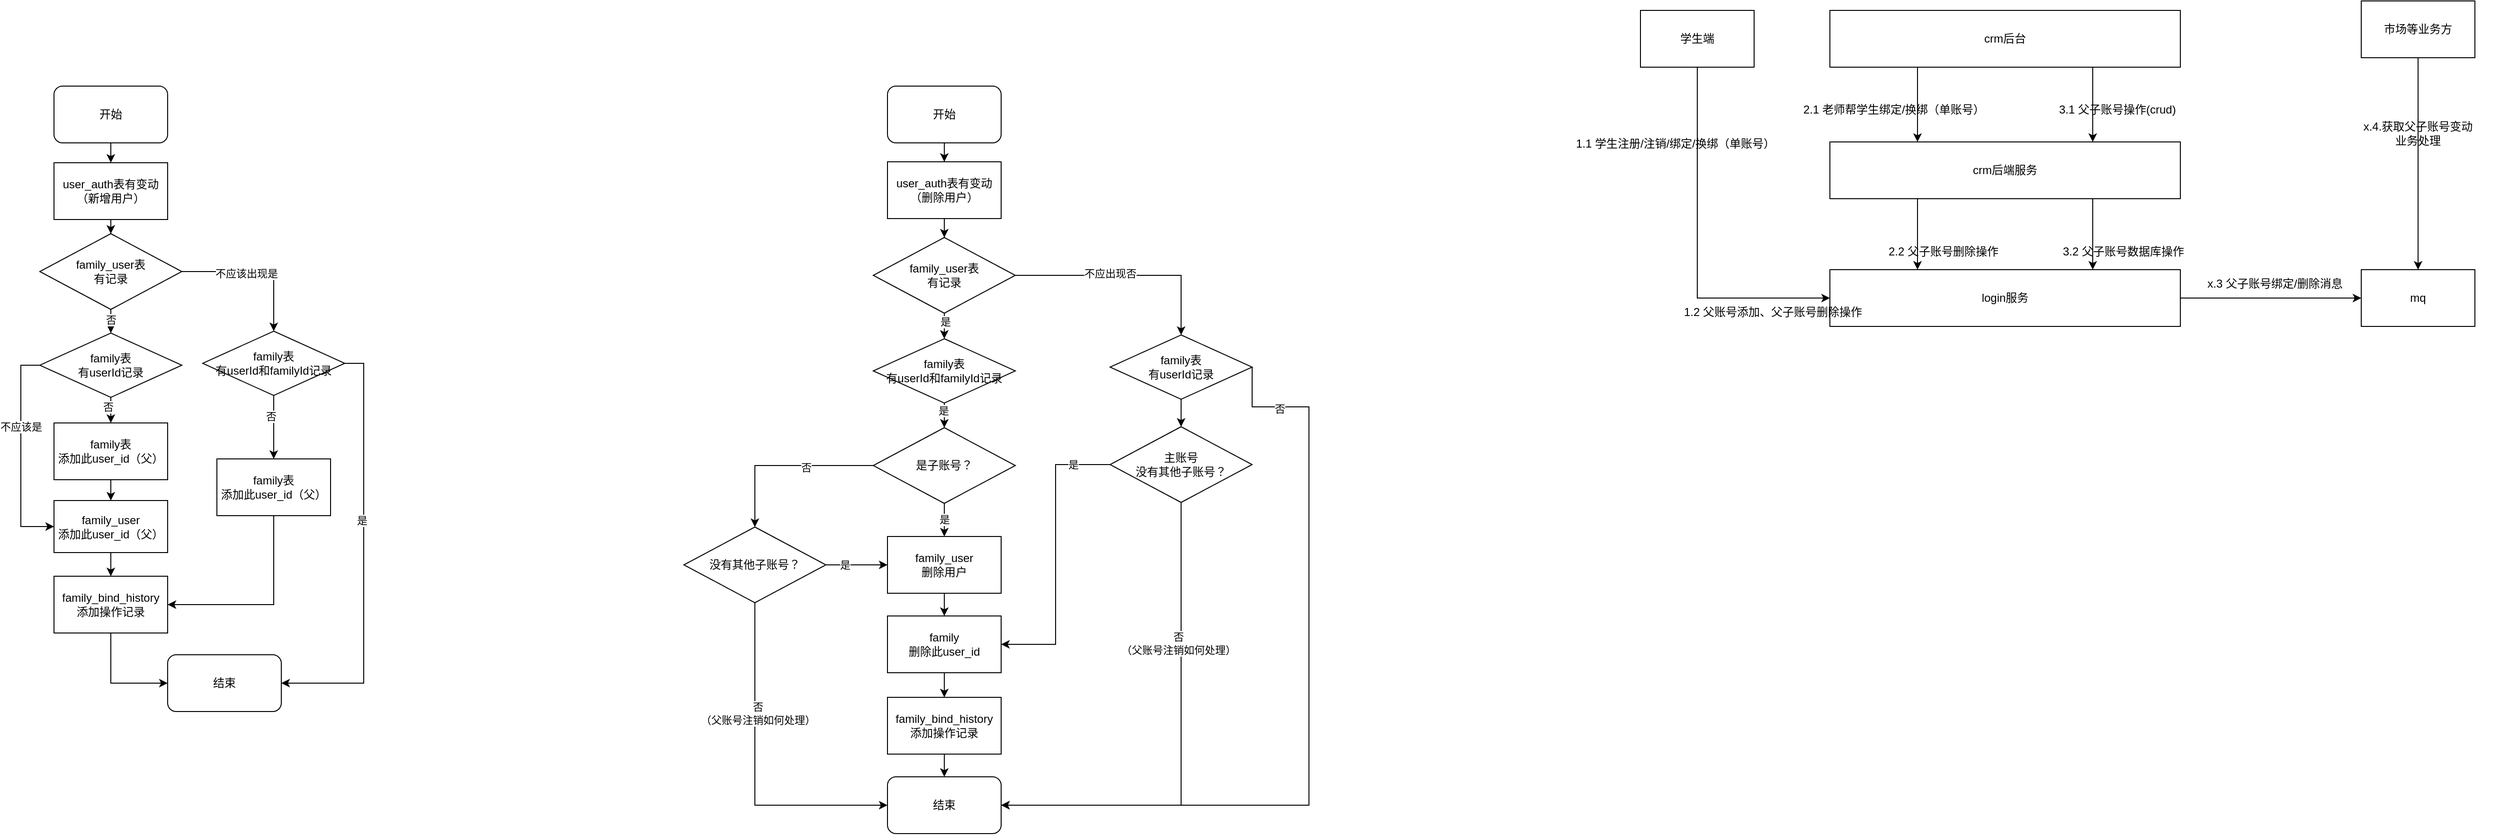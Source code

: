 <mxfile version="22.0.8" type="github">
  <diagram name="第 1 页" id="Imp0usc3wWshR_QT694W">
    <mxGraphModel dx="3328" dy="824" grid="1" gridSize="10" guides="1" tooltips="1" connect="1" arrows="1" fold="1" page="1" pageScale="1" pageWidth="827" pageHeight="1169" math="0" shadow="0">
      <root>
        <mxCell id="0" />
        <mxCell id="1" parent="0" />
        <mxCell id="HRvxDB4I8MCEPSmdqRKO-22" style="edgeStyle=orthogonalEdgeStyle;rounded=0;orthogonalLoop=1;jettySize=auto;html=1;exitX=0.75;exitY=1;exitDx=0;exitDy=0;entryX=0.75;entryY=0;entryDx=0;entryDy=0;" edge="1" parent="1" source="HRvxDB4I8MCEPSmdqRKO-3" target="HRvxDB4I8MCEPSmdqRKO-4">
          <mxGeometry relative="1" as="geometry" />
        </mxCell>
        <mxCell id="HRvxDB4I8MCEPSmdqRKO-26" style="edgeStyle=orthogonalEdgeStyle;rounded=0;orthogonalLoop=1;jettySize=auto;html=1;exitX=0.25;exitY=1;exitDx=0;exitDy=0;entryX=0.25;entryY=0;entryDx=0;entryDy=0;" edge="1" parent="1" source="HRvxDB4I8MCEPSmdqRKO-3" target="HRvxDB4I8MCEPSmdqRKO-4">
          <mxGeometry relative="1" as="geometry" />
        </mxCell>
        <mxCell id="HRvxDB4I8MCEPSmdqRKO-3" value="crm后台" style="rounded=0;whiteSpace=wrap;html=1;" vertex="1" parent="1">
          <mxGeometry x="920" y="180" width="370" height="60" as="geometry" />
        </mxCell>
        <mxCell id="HRvxDB4I8MCEPSmdqRKO-21" style="edgeStyle=orthogonalEdgeStyle;rounded=0;orthogonalLoop=1;jettySize=auto;html=1;exitX=0.25;exitY=1;exitDx=0;exitDy=0;entryX=0.25;entryY=0;entryDx=0;entryDy=0;" edge="1" parent="1" source="HRvxDB4I8MCEPSmdqRKO-4" target="HRvxDB4I8MCEPSmdqRKO-5">
          <mxGeometry relative="1" as="geometry" />
        </mxCell>
        <mxCell id="HRvxDB4I8MCEPSmdqRKO-23" style="edgeStyle=orthogonalEdgeStyle;rounded=0;orthogonalLoop=1;jettySize=auto;html=1;exitX=0.75;exitY=1;exitDx=0;exitDy=0;entryX=0.75;entryY=0;entryDx=0;entryDy=0;" edge="1" parent="1" source="HRvxDB4I8MCEPSmdqRKO-4" target="HRvxDB4I8MCEPSmdqRKO-5">
          <mxGeometry relative="1" as="geometry" />
        </mxCell>
        <mxCell id="HRvxDB4I8MCEPSmdqRKO-4" value="crm后端服务" style="rounded=0;whiteSpace=wrap;html=1;" vertex="1" parent="1">
          <mxGeometry x="920" y="319" width="370" height="60" as="geometry" />
        </mxCell>
        <mxCell id="HRvxDB4I8MCEPSmdqRKO-5" value="login服务" style="rounded=0;whiteSpace=wrap;html=1;" vertex="1" parent="1">
          <mxGeometry x="920" y="454" width="370" height="60" as="geometry" />
        </mxCell>
        <mxCell id="HRvxDB4I8MCEPSmdqRKO-6" value="mq" style="rounded=0;whiteSpace=wrap;html=1;" vertex="1" parent="1">
          <mxGeometry x="1481" y="454" width="120" height="60" as="geometry" />
        </mxCell>
        <mxCell id="HRvxDB4I8MCEPSmdqRKO-17" style="edgeStyle=orthogonalEdgeStyle;rounded=0;orthogonalLoop=1;jettySize=auto;html=1;exitX=0.5;exitY=1;exitDx=0;exitDy=0;entryX=0;entryY=0.5;entryDx=0;entryDy=0;" edge="1" parent="1" source="HRvxDB4I8MCEPSmdqRKO-7" target="HRvxDB4I8MCEPSmdqRKO-5">
          <mxGeometry relative="1" as="geometry" />
        </mxCell>
        <mxCell id="HRvxDB4I8MCEPSmdqRKO-7" value="学生端" style="rounded=0;whiteSpace=wrap;html=1;" vertex="1" parent="1">
          <mxGeometry x="720" y="180" width="120" height="60" as="geometry" />
        </mxCell>
        <mxCell id="HRvxDB4I8MCEPSmdqRKO-18" value="1.1 学生注册/注销/绑定/换绑（单账号）" style="text;html=1;strokeColor=none;fillColor=none;align=left;verticalAlign=middle;whiteSpace=wrap;rounded=0;" vertex="1" parent="1">
          <mxGeometry x="650" y="295" width="220" height="51" as="geometry" />
        </mxCell>
        <mxCell id="HRvxDB4I8MCEPSmdqRKO-19" value="3.1 父子账号操作(crud)" style="text;html=1;strokeColor=none;fillColor=none;align=left;verticalAlign=middle;whiteSpace=wrap;rounded=0;" vertex="1" parent="1">
          <mxGeometry x="1160" y="270" width="140" height="30" as="geometry" />
        </mxCell>
        <mxCell id="HRvxDB4I8MCEPSmdqRKO-16" value="2.1 老师帮学生绑定/换绑（单账号）" style="text;html=1;strokeColor=none;fillColor=none;align=left;verticalAlign=middle;whiteSpace=wrap;rounded=0;" vertex="1" parent="1">
          <mxGeometry x="890" y="270" width="200" height="30" as="geometry" />
        </mxCell>
        <mxCell id="HRvxDB4I8MCEPSmdqRKO-32" value="2.2 父子账号删除操作" style="text;html=1;strokeColor=none;fillColor=none;align=center;verticalAlign=middle;whiteSpace=wrap;rounded=0;" vertex="1" parent="1">
          <mxGeometry x="940" y="420" width="200" height="30" as="geometry" />
        </mxCell>
        <mxCell id="HRvxDB4I8MCEPSmdqRKO-33" value="1.2 父账号添加、父子账号删除操作" style="text;html=1;strokeColor=none;fillColor=none;align=center;verticalAlign=middle;whiteSpace=wrap;rounded=0;" vertex="1" parent="1">
          <mxGeometry x="760" y="484" width="200" height="30" as="geometry" />
        </mxCell>
        <mxCell id="HRvxDB4I8MCEPSmdqRKO-34" value="3.2 父子账号数据库操作" style="text;html=1;strokeColor=none;fillColor=none;align=center;verticalAlign=middle;whiteSpace=wrap;rounded=0;" vertex="1" parent="1">
          <mxGeometry x="1130" y="420" width="200" height="30" as="geometry" />
        </mxCell>
        <mxCell id="HRvxDB4I8MCEPSmdqRKO-35" value="x.3 父子账号绑定/删除消息" style="text;html=1;strokeColor=none;fillColor=none;align=center;verticalAlign=middle;whiteSpace=wrap;rounded=0;" vertex="1" parent="1">
          <mxGeometry x="1290" y="454" width="200" height="30" as="geometry" />
        </mxCell>
        <mxCell id="HRvxDB4I8MCEPSmdqRKO-37" value="" style="edgeStyle=orthogonalEdgeStyle;rounded=0;orthogonalLoop=1;jettySize=auto;html=1;exitX=1;exitY=0.5;exitDx=0;exitDy=0;entryX=0;entryY=0.5;entryDx=0;entryDy=0;" edge="1" parent="1" source="HRvxDB4I8MCEPSmdqRKO-5" target="HRvxDB4I8MCEPSmdqRKO-6">
          <mxGeometry relative="1" as="geometry">
            <mxPoint x="1290" y="484" as="sourcePoint" />
            <mxPoint x="1310" y="484" as="targetPoint" />
          </mxGeometry>
        </mxCell>
        <mxCell id="HRvxDB4I8MCEPSmdqRKO-40" style="edgeStyle=orthogonalEdgeStyle;rounded=0;orthogonalLoop=1;jettySize=auto;html=1;exitX=0.5;exitY=1;exitDx=0;exitDy=0;" edge="1" parent="1" source="HRvxDB4I8MCEPSmdqRKO-39" target="HRvxDB4I8MCEPSmdqRKO-6">
          <mxGeometry relative="1" as="geometry" />
        </mxCell>
        <mxCell id="HRvxDB4I8MCEPSmdqRKO-39" value="市场等业务方" style="rounded=0;whiteSpace=wrap;html=1;" vertex="1" parent="1">
          <mxGeometry x="1481" y="170" width="120" height="60" as="geometry" />
        </mxCell>
        <mxCell id="HRvxDB4I8MCEPSmdqRKO-41" value="x.4.获取父子账号变动&lt;br&gt;业务处理" style="text;html=1;strokeColor=none;fillColor=none;align=center;verticalAlign=middle;whiteSpace=wrap;rounded=0;" vertex="1" parent="1">
          <mxGeometry x="1456" y="295" width="170" height="30" as="geometry" />
        </mxCell>
        <mxCell id="HRvxDB4I8MCEPSmdqRKO-157" value="" style="edgeStyle=orthogonalEdgeStyle;rounded=0;orthogonalLoop=1;jettySize=auto;html=1;" edge="1" parent="1" source="HRvxDB4I8MCEPSmdqRKO-44" target="HRvxDB4I8MCEPSmdqRKO-49">
          <mxGeometry relative="1" as="geometry" />
        </mxCell>
        <mxCell id="HRvxDB4I8MCEPSmdqRKO-44" value="user_auth表有变动&lt;br&gt;（新增用户）" style="rounded=0;whiteSpace=wrap;html=1;" vertex="1" parent="1">
          <mxGeometry x="-955" y="341" width="120" height="60" as="geometry" />
        </mxCell>
        <mxCell id="HRvxDB4I8MCEPSmdqRKO-50" value="" style="edgeStyle=orthogonalEdgeStyle;rounded=0;orthogonalLoop=1;jettySize=auto;html=1;entryX=0.5;entryY=0;entryDx=0;entryDy=0;" edge="1" parent="1" source="HRvxDB4I8MCEPSmdqRKO-49" target="HRvxDB4I8MCEPSmdqRKO-95">
          <mxGeometry relative="1" as="geometry">
            <mxPoint x="-895" y="541" as="targetPoint" />
          </mxGeometry>
        </mxCell>
        <mxCell id="HRvxDB4I8MCEPSmdqRKO-132" value="否" style="edgeLabel;html=1;align=center;verticalAlign=middle;resizable=0;points=[];" vertex="1" connectable="0" parent="HRvxDB4I8MCEPSmdqRKO-50">
          <mxGeometry x="-0.052" relative="1" as="geometry">
            <mxPoint y="-3" as="offset" />
          </mxGeometry>
        </mxCell>
        <mxCell id="HRvxDB4I8MCEPSmdqRKO-138" style="edgeStyle=orthogonalEdgeStyle;rounded=0;orthogonalLoop=1;jettySize=auto;html=1;exitX=1;exitY=0.5;exitDx=0;exitDy=0;" edge="1" parent="1" source="HRvxDB4I8MCEPSmdqRKO-49" target="HRvxDB4I8MCEPSmdqRKO-130">
          <mxGeometry relative="1" as="geometry" />
        </mxCell>
        <mxCell id="HRvxDB4I8MCEPSmdqRKO-139" value="不应该出现是" style="edgeLabel;html=1;align=center;verticalAlign=middle;resizable=0;points=[];" vertex="1" connectable="0" parent="HRvxDB4I8MCEPSmdqRKO-138">
          <mxGeometry x="-0.149" y="-1" relative="1" as="geometry">
            <mxPoint y="1" as="offset" />
          </mxGeometry>
        </mxCell>
        <mxCell id="HRvxDB4I8MCEPSmdqRKO-49" value="family_user表&lt;br style=&quot;border-color: var(--border-color);&quot;&gt;有记录" style="rhombus;whiteSpace=wrap;html=1;" vertex="1" parent="1">
          <mxGeometry x="-970" y="416" width="150" height="80" as="geometry" />
        </mxCell>
        <mxCell id="HRvxDB4I8MCEPSmdqRKO-154" style="edgeStyle=orthogonalEdgeStyle;rounded=0;orthogonalLoop=1;jettySize=auto;html=1;exitX=0.5;exitY=1;exitDx=0;exitDy=0;entryX=0;entryY=0.5;entryDx=0;entryDy=0;" edge="1" parent="1" source="HRvxDB4I8MCEPSmdqRKO-55" target="HRvxDB4I8MCEPSmdqRKO-81">
          <mxGeometry relative="1" as="geometry" />
        </mxCell>
        <mxCell id="HRvxDB4I8MCEPSmdqRKO-55" value="&lt;div data-docx-has-block-data=&quot;false&quot; data-page-id=&quot;H2dkdbYHcoo3fOxrRf8cBjybnae&quot;&gt;&lt;div class=&quot;old-record-id-NEFbd2yO6o0nXTxlkc0cnwMOnpg&quot; style=&quot;&quot;&gt;&lt;div data-docx-has-block-data=&quot;false&quot; data-page-id=&quot;H2dkdbYHcoo3fOxrRf8cBjybnae&quot;&gt;&lt;div class=&quot;old-record-id-SlJNd7PGNow6A5x4QqhcfKrGn4g&quot; style=&quot;&quot;&gt;family_bind_history&lt;/div&gt;&lt;/div&gt;&lt;/div&gt;&lt;div class=&quot;old-record-id-NEFbd2yO6o0nXTxlkc0cnwMOnpg&quot; style=&quot;&quot;&gt;添加操作记录&lt;/div&gt;&lt;/div&gt;" style="rounded=0;whiteSpace=wrap;html=1;" vertex="1" parent="1">
          <mxGeometry x="-955" y="778" width="120" height="60" as="geometry" />
        </mxCell>
        <mxCell id="HRvxDB4I8MCEPSmdqRKO-148" style="edgeStyle=orthogonalEdgeStyle;rounded=0;orthogonalLoop=1;jettySize=auto;html=1;exitX=1;exitY=0.5;exitDx=0;exitDy=0;" edge="1" parent="1" source="HRvxDB4I8MCEPSmdqRKO-61" target="HRvxDB4I8MCEPSmdqRKO-147">
          <mxGeometry relative="1" as="geometry" />
        </mxCell>
        <mxCell id="HRvxDB4I8MCEPSmdqRKO-149" value="不应出现否" style="edgeLabel;html=1;align=center;verticalAlign=middle;resizable=0;points=[];" vertex="1" connectable="0" parent="HRvxDB4I8MCEPSmdqRKO-148">
          <mxGeometry x="-0.16" y="3" relative="1" as="geometry">
            <mxPoint y="1" as="offset" />
          </mxGeometry>
        </mxCell>
        <mxCell id="HRvxDB4I8MCEPSmdqRKO-194" value="" style="edgeStyle=orthogonalEdgeStyle;rounded=0;orthogonalLoop=1;jettySize=auto;html=1;" edge="1" parent="1" source="HRvxDB4I8MCEPSmdqRKO-61" target="HRvxDB4I8MCEPSmdqRKO-142">
          <mxGeometry relative="1" as="geometry" />
        </mxCell>
        <mxCell id="HRvxDB4I8MCEPSmdqRKO-195" value="是" style="edgeLabel;html=1;align=center;verticalAlign=middle;resizable=0;points=[];" vertex="1" connectable="0" parent="HRvxDB4I8MCEPSmdqRKO-194">
          <mxGeometry x="0.321" y="1" relative="1" as="geometry">
            <mxPoint as="offset" />
          </mxGeometry>
        </mxCell>
        <mxCell id="HRvxDB4I8MCEPSmdqRKO-61" value="family_user表&lt;br&gt;有记录" style="rhombus;whiteSpace=wrap;html=1;" vertex="1" parent="1">
          <mxGeometry x="-90" y="420" width="150" height="80" as="geometry" />
        </mxCell>
        <mxCell id="HRvxDB4I8MCEPSmdqRKO-62" value="" style="edgeStyle=orthogonalEdgeStyle;rounded=0;orthogonalLoop=1;jettySize=auto;html=1;" edge="1" parent="1" source="HRvxDB4I8MCEPSmdqRKO-63" target="HRvxDB4I8MCEPSmdqRKO-65">
          <mxGeometry relative="1" as="geometry" />
        </mxCell>
        <mxCell id="HRvxDB4I8MCEPSmdqRKO-63" value="&lt;div data-docx-has-block-data=&quot;false&quot; data-page-id=&quot;H2dkdbYHcoo3fOxrRf8cBjybnae&quot;&gt;&lt;div class=&quot;old-record-id-NEFbd2yO6o0nXTxlkc0cnwMOnpg&quot; style=&quot;&quot;&gt;family&lt;/div&gt;&lt;div class=&quot;old-record-id-NEFbd2yO6o0nXTxlkc0cnwMOnpg&quot; style=&quot;&quot;&gt;删除此user_id&lt;/div&gt;&lt;/div&gt;" style="rounded=0;whiteSpace=wrap;html=1;" vertex="1" parent="1">
          <mxGeometry x="-75" y="820" width="120" height="60" as="geometry" />
        </mxCell>
        <mxCell id="HRvxDB4I8MCEPSmdqRKO-175" value="" style="edgeStyle=orthogonalEdgeStyle;rounded=0;orthogonalLoop=1;jettySize=auto;html=1;" edge="1" parent="1" source="HRvxDB4I8MCEPSmdqRKO-65" target="HRvxDB4I8MCEPSmdqRKO-163">
          <mxGeometry relative="1" as="geometry" />
        </mxCell>
        <mxCell id="HRvxDB4I8MCEPSmdqRKO-65" value="&lt;div data-docx-has-block-data=&quot;false&quot; data-page-id=&quot;H2dkdbYHcoo3fOxrRf8cBjybnae&quot;&gt;&lt;div class=&quot;old-record-id-NEFbd2yO6o0nXTxlkc0cnwMOnpg&quot; style=&quot;&quot;&gt;&lt;div data-docx-has-block-data=&quot;false&quot; data-page-id=&quot;H2dkdbYHcoo3fOxrRf8cBjybnae&quot;&gt;&lt;div class=&quot;old-record-id-SlJNd7PGNow6A5x4QqhcfKrGn4g&quot; style=&quot;&quot;&gt;family_bind_history&lt;/div&gt;&lt;/div&gt;&lt;/div&gt;&lt;div class=&quot;old-record-id-NEFbd2yO6o0nXTxlkc0cnwMOnpg&quot; style=&quot;&quot;&gt;添加操作记录&lt;/div&gt;&lt;/div&gt;" style="rounded=0;whiteSpace=wrap;html=1;" vertex="1" parent="1">
          <mxGeometry x="-75" y="906" width="120" height="60" as="geometry" />
        </mxCell>
        <mxCell id="HRvxDB4I8MCEPSmdqRKO-81" value="结束" style="rounded=1;whiteSpace=wrap;html=1;" vertex="1" parent="1">
          <mxGeometry x="-835" y="861" width="120" height="60" as="geometry" />
        </mxCell>
        <mxCell id="HRvxDB4I8MCEPSmdqRKO-98" style="edgeStyle=orthogonalEdgeStyle;rounded=0;orthogonalLoop=1;jettySize=auto;html=1;exitX=0.5;exitY=1;exitDx=0;exitDy=0;entryX=0.5;entryY=0;entryDx=0;entryDy=0;" edge="1" parent="1" source="HRvxDB4I8MCEPSmdqRKO-95" target="HRvxDB4I8MCEPSmdqRKO-96">
          <mxGeometry relative="1" as="geometry" />
        </mxCell>
        <mxCell id="HRvxDB4I8MCEPSmdqRKO-99" value="否" style="edgeLabel;html=1;align=center;verticalAlign=middle;resizable=0;points=[];" vertex="1" connectable="0" parent="HRvxDB4I8MCEPSmdqRKO-98">
          <mxGeometry x="-0.382" y="-3" relative="1" as="geometry">
            <mxPoint y="1" as="offset" />
          </mxGeometry>
        </mxCell>
        <mxCell id="HRvxDB4I8MCEPSmdqRKO-102" style="edgeStyle=orthogonalEdgeStyle;rounded=0;orthogonalLoop=1;jettySize=auto;html=1;exitX=0;exitY=0.5;exitDx=0;exitDy=0;entryX=0;entryY=0.5;entryDx=0;entryDy=0;" edge="1" parent="1" source="HRvxDB4I8MCEPSmdqRKO-95" target="HRvxDB4I8MCEPSmdqRKO-119">
          <mxGeometry relative="1" as="geometry">
            <mxPoint x="-1038" y="648" as="targetPoint" />
          </mxGeometry>
        </mxCell>
        <mxCell id="HRvxDB4I8MCEPSmdqRKO-103" value="不应该是" style="edgeLabel;html=1;align=center;verticalAlign=middle;resizable=0;points=[];" vertex="1" connectable="0" parent="HRvxDB4I8MCEPSmdqRKO-102">
          <mxGeometry x="-0.25" relative="1" as="geometry">
            <mxPoint as="offset" />
          </mxGeometry>
        </mxCell>
        <mxCell id="HRvxDB4I8MCEPSmdqRKO-95" value="family表&lt;br style=&quot;border-color: var(--border-color);&quot;&gt;有userId记录" style="rhombus;whiteSpace=wrap;html=1;" vertex="1" parent="1">
          <mxGeometry x="-970" y="521" width="150" height="68" as="geometry" />
        </mxCell>
        <mxCell id="HRvxDB4I8MCEPSmdqRKO-120" value="" style="edgeStyle=orthogonalEdgeStyle;rounded=0;orthogonalLoop=1;jettySize=auto;html=1;" edge="1" parent="1" source="HRvxDB4I8MCEPSmdqRKO-96" target="HRvxDB4I8MCEPSmdqRKO-119">
          <mxGeometry relative="1" as="geometry" />
        </mxCell>
        <mxCell id="HRvxDB4I8MCEPSmdqRKO-96" value="&lt;div style=&quot;border-color: var(--border-color);&quot; class=&quot;old-record-id-NEFbd2yO6o0nXTxlkc0cnwMOnpg&quot;&gt;family表&lt;/div&gt;&lt;div style=&quot;border-color: var(--border-color);&quot; class=&quot;old-record-id-NEFbd2yO6o0nXTxlkc0cnwMOnpg&quot;&gt;添加此user_id（父）&lt;/div&gt;" style="rounded=0;whiteSpace=wrap;html=1;" vertex="1" parent="1">
          <mxGeometry x="-955" y="616" width="120" height="60" as="geometry" />
        </mxCell>
        <mxCell id="HRvxDB4I8MCEPSmdqRKO-166" value="" style="edgeStyle=orthogonalEdgeStyle;rounded=0;orthogonalLoop=1;jettySize=auto;html=1;" edge="1" parent="1" source="HRvxDB4I8MCEPSmdqRKO-106" target="HRvxDB4I8MCEPSmdqRKO-145">
          <mxGeometry relative="1" as="geometry" />
        </mxCell>
        <mxCell id="HRvxDB4I8MCEPSmdqRKO-167" value="是" style="edgeLabel;html=1;align=center;verticalAlign=middle;resizable=0;points=[];" vertex="1" connectable="0" parent="HRvxDB4I8MCEPSmdqRKO-166">
          <mxGeometry x="-0.298" relative="1" as="geometry">
            <mxPoint y="1" as="offset" />
          </mxGeometry>
        </mxCell>
        <mxCell id="HRvxDB4I8MCEPSmdqRKO-168" style="edgeStyle=orthogonalEdgeStyle;rounded=0;orthogonalLoop=1;jettySize=auto;html=1;exitX=0;exitY=0.5;exitDx=0;exitDy=0;entryX=0.5;entryY=0;entryDx=0;entryDy=0;" edge="1" parent="1" source="HRvxDB4I8MCEPSmdqRKO-106" target="HRvxDB4I8MCEPSmdqRKO-146">
          <mxGeometry relative="1" as="geometry" />
        </mxCell>
        <mxCell id="HRvxDB4I8MCEPSmdqRKO-169" value="否" style="edgeLabel;html=1;align=center;verticalAlign=middle;resizable=0;points=[];" vertex="1" connectable="0" parent="HRvxDB4I8MCEPSmdqRKO-168">
          <mxGeometry x="-0.247" y="2" relative="1" as="geometry">
            <mxPoint as="offset" />
          </mxGeometry>
        </mxCell>
        <mxCell id="HRvxDB4I8MCEPSmdqRKO-106" value="是子账号？" style="rhombus;whiteSpace=wrap;html=1;" vertex="1" parent="1">
          <mxGeometry x="-90" y="621" width="150" height="80" as="geometry" />
        </mxCell>
        <mxCell id="HRvxDB4I8MCEPSmdqRKO-121" value="" style="edgeStyle=orthogonalEdgeStyle;rounded=0;orthogonalLoop=1;jettySize=auto;html=1;" edge="1" parent="1" source="HRvxDB4I8MCEPSmdqRKO-119" target="HRvxDB4I8MCEPSmdqRKO-55">
          <mxGeometry relative="1" as="geometry" />
        </mxCell>
        <mxCell id="HRvxDB4I8MCEPSmdqRKO-119" value="&lt;div style=&quot;border-color: var(--border-color);&quot; class=&quot;old-record-id-NEFbd2yO6o0nXTxlkc0cnwMOnpg&quot;&gt;family_user&lt;/div&gt;&lt;div style=&quot;border-color: var(--border-color);&quot; class=&quot;old-record-id-NEFbd2yO6o0nXTxlkc0cnwMOnpg&quot;&gt;添加此user_id（父）&lt;/div&gt;" style="rounded=0;whiteSpace=wrap;html=1;" vertex="1" parent="1">
          <mxGeometry x="-955" y="698" width="120" height="55" as="geometry" />
        </mxCell>
        <mxCell id="HRvxDB4I8MCEPSmdqRKO-127" style="edgeStyle=orthogonalEdgeStyle;rounded=0;orthogonalLoop=1;jettySize=auto;html=1;exitX=0.5;exitY=1;exitDx=0;exitDy=0;entryX=0.5;entryY=0;entryDx=0;entryDy=0;" edge="1" parent="1" source="HRvxDB4I8MCEPSmdqRKO-130" target="HRvxDB4I8MCEPSmdqRKO-131">
          <mxGeometry relative="1" as="geometry" />
        </mxCell>
        <mxCell id="HRvxDB4I8MCEPSmdqRKO-128" value="否" style="edgeLabel;html=1;align=center;verticalAlign=middle;resizable=0;points=[];" vertex="1" connectable="0" parent="HRvxDB4I8MCEPSmdqRKO-127">
          <mxGeometry x="-0.382" y="-3" relative="1" as="geometry">
            <mxPoint y="1" as="offset" />
          </mxGeometry>
        </mxCell>
        <mxCell id="HRvxDB4I8MCEPSmdqRKO-192" style="edgeStyle=orthogonalEdgeStyle;rounded=0;orthogonalLoop=1;jettySize=auto;html=1;exitX=1;exitY=0.5;exitDx=0;exitDy=0;entryX=1;entryY=0.5;entryDx=0;entryDy=0;" edge="1" parent="1" source="HRvxDB4I8MCEPSmdqRKO-130" target="HRvxDB4I8MCEPSmdqRKO-81">
          <mxGeometry relative="1" as="geometry" />
        </mxCell>
        <mxCell id="HRvxDB4I8MCEPSmdqRKO-193" value="是" style="edgeLabel;html=1;align=center;verticalAlign=middle;resizable=0;points=[];" vertex="1" connectable="0" parent="HRvxDB4I8MCEPSmdqRKO-192">
          <mxGeometry x="-0.164" y="-2" relative="1" as="geometry">
            <mxPoint as="offset" />
          </mxGeometry>
        </mxCell>
        <mxCell id="HRvxDB4I8MCEPSmdqRKO-130" value="family表&lt;br style=&quot;border-color: var(--border-color);&quot;&gt;有userId和familyId记录" style="rhombus;whiteSpace=wrap;html=1;" vertex="1" parent="1">
          <mxGeometry x="-798" y="519" width="150" height="68" as="geometry" />
        </mxCell>
        <mxCell id="HRvxDB4I8MCEPSmdqRKO-137" style="edgeStyle=orthogonalEdgeStyle;rounded=0;orthogonalLoop=1;jettySize=auto;html=1;exitX=0.5;exitY=1;exitDx=0;exitDy=0;entryX=1;entryY=0.5;entryDx=0;entryDy=0;" edge="1" parent="1" source="HRvxDB4I8MCEPSmdqRKO-131" target="HRvxDB4I8MCEPSmdqRKO-55">
          <mxGeometry relative="1" as="geometry" />
        </mxCell>
        <mxCell id="HRvxDB4I8MCEPSmdqRKO-131" value="&lt;div style=&quot;border-color: var(--border-color);&quot; class=&quot;old-record-id-NEFbd2yO6o0nXTxlkc0cnwMOnpg&quot;&gt;family表&lt;/div&gt;&lt;div style=&quot;border-color: var(--border-color);&quot; class=&quot;old-record-id-NEFbd2yO6o0nXTxlkc0cnwMOnpg&quot;&gt;添加此user_id（父）&lt;/div&gt;" style="rounded=0;whiteSpace=wrap;html=1;" vertex="1" parent="1">
          <mxGeometry x="-783" y="654" width="120" height="60" as="geometry" />
        </mxCell>
        <mxCell id="HRvxDB4I8MCEPSmdqRKO-150" value="" style="edgeStyle=orthogonalEdgeStyle;rounded=0;orthogonalLoop=1;jettySize=auto;html=1;" edge="1" parent="1" source="HRvxDB4I8MCEPSmdqRKO-142" target="HRvxDB4I8MCEPSmdqRKO-106">
          <mxGeometry relative="1" as="geometry" />
        </mxCell>
        <mxCell id="HRvxDB4I8MCEPSmdqRKO-151" value="是" style="edgeLabel;html=1;align=center;verticalAlign=middle;resizable=0;points=[];" vertex="1" connectable="0" parent="HRvxDB4I8MCEPSmdqRKO-150">
          <mxGeometry x="0.603" y="-1" relative="1" as="geometry">
            <mxPoint y="-8" as="offset" />
          </mxGeometry>
        </mxCell>
        <mxCell id="HRvxDB4I8MCEPSmdqRKO-142" value="family表&lt;br style=&quot;border-color: var(--border-color);&quot;&gt;有userId和familyId记录" style="rhombus;whiteSpace=wrap;html=1;" vertex="1" parent="1">
          <mxGeometry x="-90" y="527" width="150" height="68" as="geometry" />
        </mxCell>
        <mxCell id="HRvxDB4I8MCEPSmdqRKO-174" value="" style="edgeStyle=orthogonalEdgeStyle;rounded=0;orthogonalLoop=1;jettySize=auto;html=1;" edge="1" parent="1" source="HRvxDB4I8MCEPSmdqRKO-145" target="HRvxDB4I8MCEPSmdqRKO-63">
          <mxGeometry relative="1" as="geometry" />
        </mxCell>
        <mxCell id="HRvxDB4I8MCEPSmdqRKO-145" value="family_user&lt;br&gt;删除用户" style="rounded=0;whiteSpace=wrap;html=1;" vertex="1" parent="1">
          <mxGeometry x="-75" y="736" width="120" height="60" as="geometry" />
        </mxCell>
        <mxCell id="HRvxDB4I8MCEPSmdqRKO-170" value="" style="edgeStyle=orthogonalEdgeStyle;rounded=0;orthogonalLoop=1;jettySize=auto;html=1;" edge="1" parent="1" source="HRvxDB4I8MCEPSmdqRKO-146" target="HRvxDB4I8MCEPSmdqRKO-145">
          <mxGeometry relative="1" as="geometry" />
        </mxCell>
        <mxCell id="HRvxDB4I8MCEPSmdqRKO-171" value="是" style="edgeLabel;html=1;align=center;verticalAlign=middle;resizable=0;points=[];" vertex="1" connectable="0" parent="HRvxDB4I8MCEPSmdqRKO-170">
          <mxGeometry x="-0.385" y="1" relative="1" as="geometry">
            <mxPoint y="1" as="offset" />
          </mxGeometry>
        </mxCell>
        <mxCell id="HRvxDB4I8MCEPSmdqRKO-172" style="edgeStyle=orthogonalEdgeStyle;rounded=0;orthogonalLoop=1;jettySize=auto;html=1;exitX=0.5;exitY=1;exitDx=0;exitDy=0;entryX=0;entryY=0.5;entryDx=0;entryDy=0;" edge="1" parent="1" source="HRvxDB4I8MCEPSmdqRKO-146" target="HRvxDB4I8MCEPSmdqRKO-163">
          <mxGeometry relative="1" as="geometry" />
        </mxCell>
        <mxCell id="HRvxDB4I8MCEPSmdqRKO-173" value="否&lt;br style=&quot;border-color: var(--border-color);&quot;&gt;（父账号注销如何处理）" style="edgeLabel;html=1;align=center;verticalAlign=middle;resizable=0;points=[];" vertex="1" connectable="0" parent="HRvxDB4I8MCEPSmdqRKO-172">
          <mxGeometry x="-0.339" y="3" relative="1" as="geometry">
            <mxPoint as="offset" />
          </mxGeometry>
        </mxCell>
        <mxCell id="HRvxDB4I8MCEPSmdqRKO-146" value="没有其他子账号？" style="rhombus;whiteSpace=wrap;html=1;" vertex="1" parent="1">
          <mxGeometry x="-290" y="726" width="150" height="80" as="geometry" />
        </mxCell>
        <mxCell id="HRvxDB4I8MCEPSmdqRKO-180" style="edgeStyle=orthogonalEdgeStyle;rounded=0;orthogonalLoop=1;jettySize=auto;html=1;exitX=1;exitY=0.5;exitDx=0;exitDy=0;entryX=1;entryY=0.5;entryDx=0;entryDy=0;" edge="1" parent="1" source="HRvxDB4I8MCEPSmdqRKO-147" target="HRvxDB4I8MCEPSmdqRKO-163">
          <mxGeometry relative="1" as="geometry">
            <Array as="points">
              <mxPoint x="310" y="599" />
              <mxPoint x="370" y="599" />
              <mxPoint x="370" y="1020" />
            </Array>
          </mxGeometry>
        </mxCell>
        <mxCell id="HRvxDB4I8MCEPSmdqRKO-181" value="否" style="edgeLabel;html=1;align=center;verticalAlign=middle;resizable=0;points=[];" vertex="1" connectable="0" parent="HRvxDB4I8MCEPSmdqRKO-180">
          <mxGeometry x="-0.833" y="-1" relative="1" as="geometry">
            <mxPoint y="1" as="offset" />
          </mxGeometry>
        </mxCell>
        <mxCell id="HRvxDB4I8MCEPSmdqRKO-196" value="" style="edgeStyle=orthogonalEdgeStyle;rounded=0;orthogonalLoop=1;jettySize=auto;html=1;" edge="1" parent="1" source="HRvxDB4I8MCEPSmdqRKO-147" target="HRvxDB4I8MCEPSmdqRKO-176">
          <mxGeometry relative="1" as="geometry" />
        </mxCell>
        <mxCell id="HRvxDB4I8MCEPSmdqRKO-147" value="family表&lt;br style=&quot;border-color: var(--border-color);&quot;&gt;有userId记录" style="rhombus;whiteSpace=wrap;html=1;" vertex="1" parent="1">
          <mxGeometry x="160" y="523" width="150" height="68" as="geometry" />
        </mxCell>
        <mxCell id="HRvxDB4I8MCEPSmdqRKO-156" value="" style="edgeStyle=orthogonalEdgeStyle;rounded=0;orthogonalLoop=1;jettySize=auto;html=1;" edge="1" parent="1" source="HRvxDB4I8MCEPSmdqRKO-153" target="HRvxDB4I8MCEPSmdqRKO-44">
          <mxGeometry relative="1" as="geometry" />
        </mxCell>
        <mxCell id="HRvxDB4I8MCEPSmdqRKO-153" value="开始" style="rounded=1;whiteSpace=wrap;html=1;" vertex="1" parent="1">
          <mxGeometry x="-955" y="260" width="120" height="60" as="geometry" />
        </mxCell>
        <mxCell id="HRvxDB4I8MCEPSmdqRKO-162" value="" style="edgeStyle=orthogonalEdgeStyle;rounded=0;orthogonalLoop=1;jettySize=auto;html=1;" edge="1" parent="1" source="HRvxDB4I8MCEPSmdqRKO-159" target="HRvxDB4I8MCEPSmdqRKO-61">
          <mxGeometry relative="1" as="geometry" />
        </mxCell>
        <mxCell id="HRvxDB4I8MCEPSmdqRKO-159" value="user_auth表有变动&lt;br&gt;（删除用户）" style="rounded=0;whiteSpace=wrap;html=1;" vertex="1" parent="1">
          <mxGeometry x="-75" y="340" width="120" height="60" as="geometry" />
        </mxCell>
        <mxCell id="HRvxDB4I8MCEPSmdqRKO-160" value="" style="edgeStyle=orthogonalEdgeStyle;rounded=0;orthogonalLoop=1;jettySize=auto;html=1;" edge="1" parent="1" source="HRvxDB4I8MCEPSmdqRKO-161" target="HRvxDB4I8MCEPSmdqRKO-159">
          <mxGeometry relative="1" as="geometry" />
        </mxCell>
        <mxCell id="HRvxDB4I8MCEPSmdqRKO-161" value="开始" style="rounded=1;whiteSpace=wrap;html=1;" vertex="1" parent="1">
          <mxGeometry x="-75" y="260" width="120" height="60" as="geometry" />
        </mxCell>
        <mxCell id="HRvxDB4I8MCEPSmdqRKO-163" value="结束" style="rounded=1;whiteSpace=wrap;html=1;" vertex="1" parent="1">
          <mxGeometry x="-75" y="990" width="120" height="60" as="geometry" />
        </mxCell>
        <mxCell id="HRvxDB4I8MCEPSmdqRKO-186" style="edgeStyle=orthogonalEdgeStyle;rounded=0;orthogonalLoop=1;jettySize=auto;html=1;exitX=0.5;exitY=1;exitDx=0;exitDy=0;entryX=1;entryY=0.5;entryDx=0;entryDy=0;" edge="1" parent="1" source="HRvxDB4I8MCEPSmdqRKO-176" target="HRvxDB4I8MCEPSmdqRKO-163">
          <mxGeometry relative="1" as="geometry" />
        </mxCell>
        <mxCell id="HRvxDB4I8MCEPSmdqRKO-187" value="否&lt;br&gt;（父账号注销如何处理）" style="edgeLabel;html=1;align=center;verticalAlign=middle;resizable=0;points=[];" vertex="1" connectable="0" parent="HRvxDB4I8MCEPSmdqRKO-186">
          <mxGeometry x="-0.415" y="-3" relative="1" as="geometry">
            <mxPoint as="offset" />
          </mxGeometry>
        </mxCell>
        <mxCell id="HRvxDB4I8MCEPSmdqRKO-188" style="edgeStyle=orthogonalEdgeStyle;rounded=0;orthogonalLoop=1;jettySize=auto;html=1;exitX=0;exitY=0.5;exitDx=0;exitDy=0;entryX=1;entryY=0.5;entryDx=0;entryDy=0;" edge="1" parent="1" source="HRvxDB4I8MCEPSmdqRKO-176" target="HRvxDB4I8MCEPSmdqRKO-63">
          <mxGeometry relative="1" as="geometry" />
        </mxCell>
        <mxCell id="HRvxDB4I8MCEPSmdqRKO-189" value="是" style="edgeLabel;html=1;align=center;verticalAlign=middle;resizable=0;points=[];" vertex="1" connectable="0" parent="HRvxDB4I8MCEPSmdqRKO-188">
          <mxGeometry x="-0.74" relative="1" as="geometry">
            <mxPoint as="offset" />
          </mxGeometry>
        </mxCell>
        <mxCell id="HRvxDB4I8MCEPSmdqRKO-176" value="主账号&lt;br&gt;没有其他子账号？" style="rhombus;whiteSpace=wrap;html=1;" vertex="1" parent="1">
          <mxGeometry x="160" y="620" width="150" height="80" as="geometry" />
        </mxCell>
      </root>
    </mxGraphModel>
  </diagram>
</mxfile>
